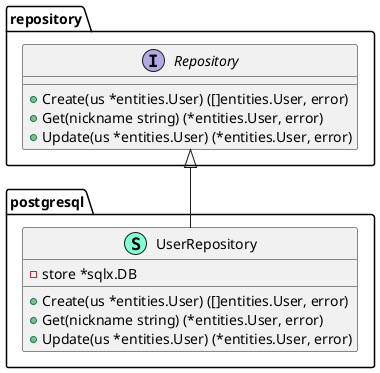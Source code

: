 @startuml
namespace postgresql {
    class UserRepository << (S,Aquamarine) >> {
        - store *sqlx.DB

        + Create(us *entities.User) ([]entities.User, error)
        + Get(nickname string) (*entities.User, error)
        + Update(us *entities.User) (*entities.User, error)

    }
}

"repository.Repository" <|-- "postgresql.UserRepository"

namespace repository {
    interface Repository  {
        + Create(us *entities.User) ([]entities.User, error)
        + Get(nickname string) (*entities.User, error)
        + Update(us *entities.User) (*entities.User, error)

    }
}


@enduml
